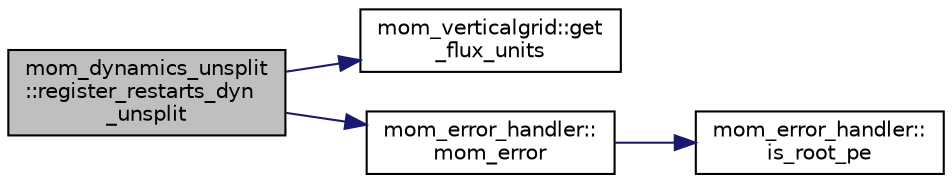 digraph "mom_dynamics_unsplit::register_restarts_dyn_unsplit"
{
 // INTERACTIVE_SVG=YES
 // LATEX_PDF_SIZE
  edge [fontname="Helvetica",fontsize="10",labelfontname="Helvetica",labelfontsize="10"];
  node [fontname="Helvetica",fontsize="10",shape=record];
  rankdir="LR";
  Node1 [label="mom_dynamics_unsplit\l::register_restarts_dyn\l_unsplit",height=0.2,width=0.4,color="black", fillcolor="grey75", style="filled", fontcolor="black",tooltip="Allocate the control structure for this module, allocates memory in it, and registers any auxiliary r..."];
  Node1 -> Node2 [color="midnightblue",fontsize="10",style="solid",fontname="Helvetica"];
  Node2 [label="mom_verticalgrid::get\l_flux_units",height=0.2,width=0.4,color="black", fillcolor="white", style="filled",URL="$namespacemom__verticalgrid.html#af027c312e660a932b3f430f4c7a9675d",tooltip="Returns the model's thickness flux units, usually m^3/s or kg/s."];
  Node1 -> Node3 [color="midnightblue",fontsize="10",style="solid",fontname="Helvetica"];
  Node3 [label="mom_error_handler::\lmom_error",height=0.2,width=0.4,color="black", fillcolor="white", style="filled",URL="$namespacemom__error__handler.html#a460cfb79a06c29fc249952c2a3710d67",tooltip="This provides a convenient interface for writing an mpp_error message with run-time filter based on a..."];
  Node3 -> Node4 [color="midnightblue",fontsize="10",style="solid",fontname="Helvetica"];
  Node4 [label="mom_error_handler::\lis_root_pe",height=0.2,width=0.4,color="black", fillcolor="white", style="filled",URL="$namespacemom__error__handler.html#ad5f00a53059c72fe2332d1436c80ca71",tooltip="This returns .true. if the current PE is the root PE."];
}
